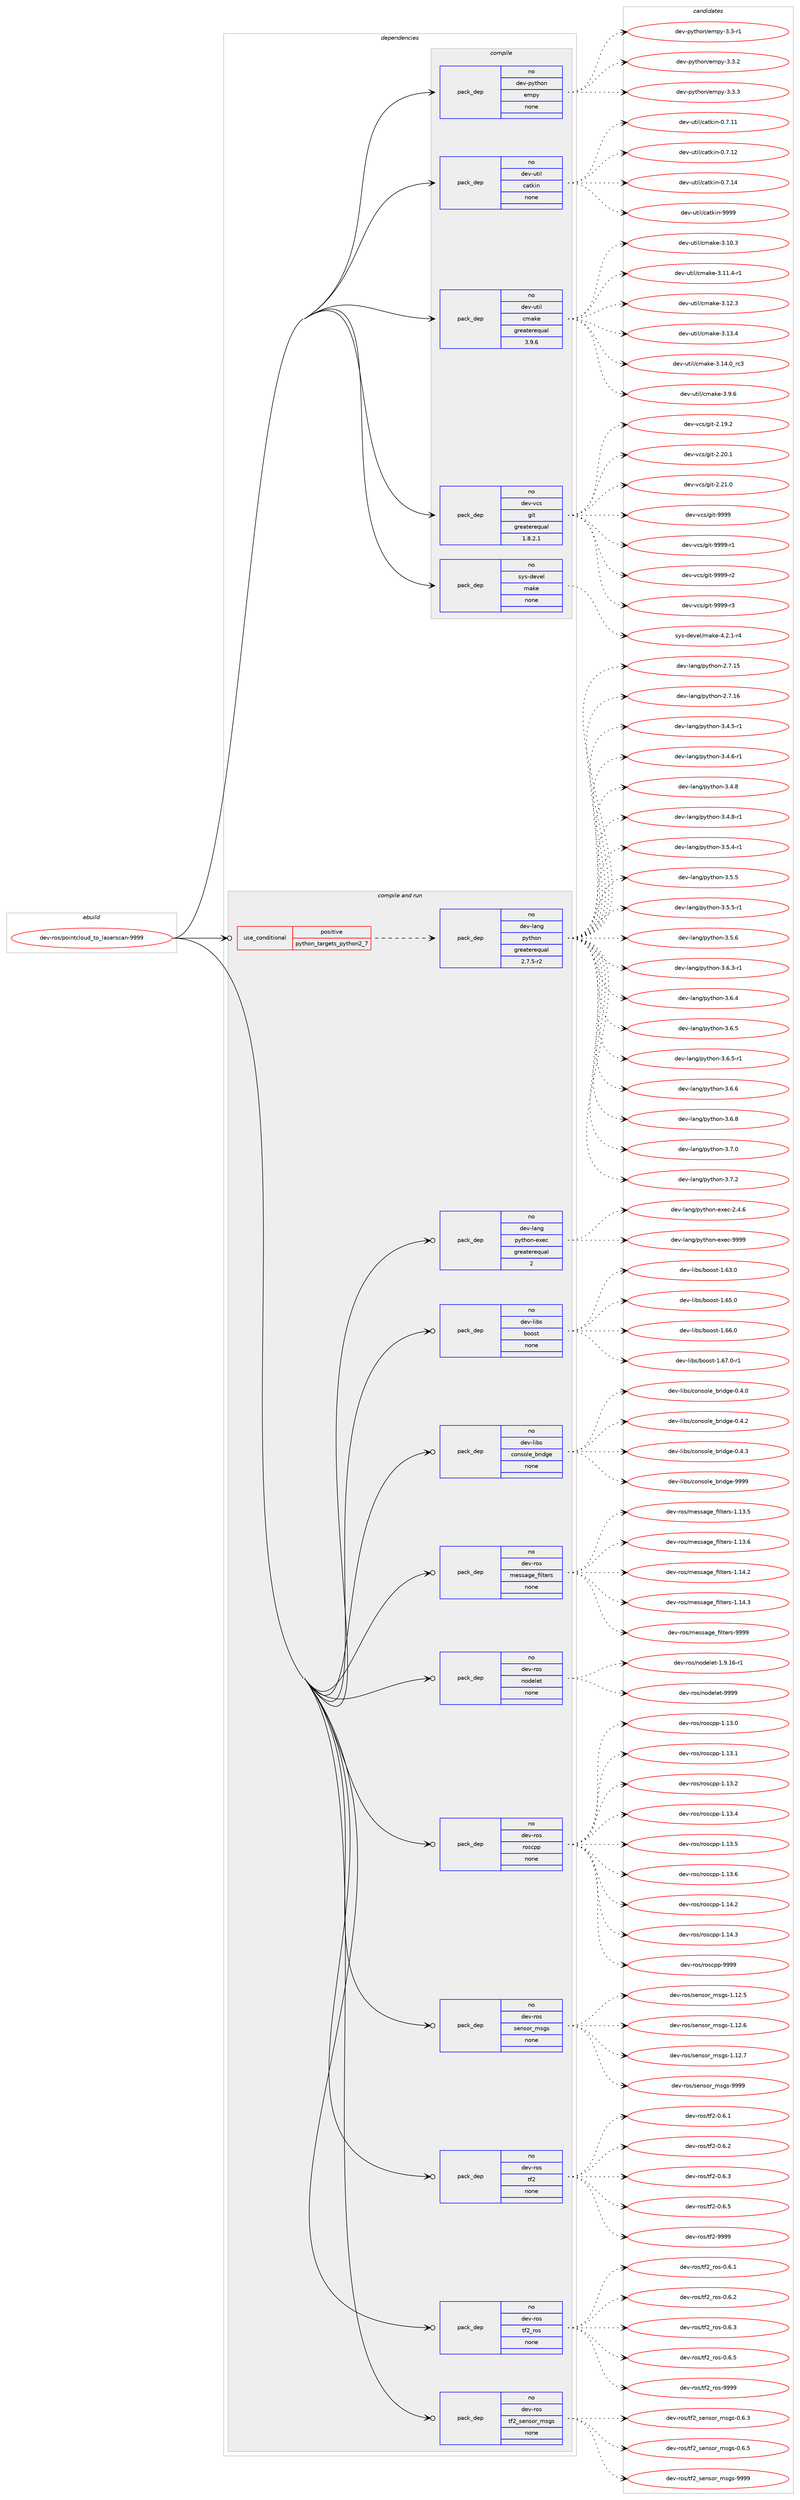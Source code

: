 digraph prolog {

# *************
# Graph options
# *************

newrank=true;
concentrate=true;
compound=true;
graph [rankdir=LR,fontname=Helvetica,fontsize=10,ranksep=1.5];#, ranksep=2.5, nodesep=0.2];
edge  [arrowhead=vee];
node  [fontname=Helvetica,fontsize=10];

# **********
# The ebuild
# **********

subgraph cluster_leftcol {
color=gray;
rank=same;
label=<<i>ebuild</i>>;
id [label="dev-ros/pointcloud_to_laserscan-9999", color=red, width=4, href="../dev-ros/pointcloud_to_laserscan-9999.svg"];
}

# ****************
# The dependencies
# ****************

subgraph cluster_midcol {
color=gray;
label=<<i>dependencies</i>>;
subgraph cluster_compile {
fillcolor="#eeeeee";
style=filled;
label=<<i>compile</i>>;
subgraph pack1048987 {
dependency1461718 [label=<<TABLE BORDER="0" CELLBORDER="1" CELLSPACING="0" CELLPADDING="4" WIDTH="220"><TR><TD ROWSPAN="6" CELLPADDING="30">pack_dep</TD></TR><TR><TD WIDTH="110">no</TD></TR><TR><TD>dev-python</TD></TR><TR><TD>empy</TD></TR><TR><TD>none</TD></TR><TR><TD></TD></TR></TABLE>>, shape=none, color=blue];
}
id:e -> dependency1461718:w [weight=20,style="solid",arrowhead="vee"];
subgraph pack1048988 {
dependency1461719 [label=<<TABLE BORDER="0" CELLBORDER="1" CELLSPACING="0" CELLPADDING="4" WIDTH="220"><TR><TD ROWSPAN="6" CELLPADDING="30">pack_dep</TD></TR><TR><TD WIDTH="110">no</TD></TR><TR><TD>dev-util</TD></TR><TR><TD>catkin</TD></TR><TR><TD>none</TD></TR><TR><TD></TD></TR></TABLE>>, shape=none, color=blue];
}
id:e -> dependency1461719:w [weight=20,style="solid",arrowhead="vee"];
subgraph pack1048989 {
dependency1461720 [label=<<TABLE BORDER="0" CELLBORDER="1" CELLSPACING="0" CELLPADDING="4" WIDTH="220"><TR><TD ROWSPAN="6" CELLPADDING="30">pack_dep</TD></TR><TR><TD WIDTH="110">no</TD></TR><TR><TD>dev-util</TD></TR><TR><TD>cmake</TD></TR><TR><TD>greaterequal</TD></TR><TR><TD>3.9.6</TD></TR></TABLE>>, shape=none, color=blue];
}
id:e -> dependency1461720:w [weight=20,style="solid",arrowhead="vee"];
subgraph pack1048990 {
dependency1461721 [label=<<TABLE BORDER="0" CELLBORDER="1" CELLSPACING="0" CELLPADDING="4" WIDTH="220"><TR><TD ROWSPAN="6" CELLPADDING="30">pack_dep</TD></TR><TR><TD WIDTH="110">no</TD></TR><TR><TD>dev-vcs</TD></TR><TR><TD>git</TD></TR><TR><TD>greaterequal</TD></TR><TR><TD>1.8.2.1</TD></TR></TABLE>>, shape=none, color=blue];
}
id:e -> dependency1461721:w [weight=20,style="solid",arrowhead="vee"];
subgraph pack1048991 {
dependency1461722 [label=<<TABLE BORDER="0" CELLBORDER="1" CELLSPACING="0" CELLPADDING="4" WIDTH="220"><TR><TD ROWSPAN="6" CELLPADDING="30">pack_dep</TD></TR><TR><TD WIDTH="110">no</TD></TR><TR><TD>sys-devel</TD></TR><TR><TD>make</TD></TR><TR><TD>none</TD></TR><TR><TD></TD></TR></TABLE>>, shape=none, color=blue];
}
id:e -> dependency1461722:w [weight=20,style="solid",arrowhead="vee"];
}
subgraph cluster_compileandrun {
fillcolor="#eeeeee";
style=filled;
label=<<i>compile and run</i>>;
subgraph cond389341 {
dependency1461723 [label=<<TABLE BORDER="0" CELLBORDER="1" CELLSPACING="0" CELLPADDING="4"><TR><TD ROWSPAN="3" CELLPADDING="10">use_conditional</TD></TR><TR><TD>positive</TD></TR><TR><TD>python_targets_python2_7</TD></TR></TABLE>>, shape=none, color=red];
subgraph pack1048992 {
dependency1461724 [label=<<TABLE BORDER="0" CELLBORDER="1" CELLSPACING="0" CELLPADDING="4" WIDTH="220"><TR><TD ROWSPAN="6" CELLPADDING="30">pack_dep</TD></TR><TR><TD WIDTH="110">no</TD></TR><TR><TD>dev-lang</TD></TR><TR><TD>python</TD></TR><TR><TD>greaterequal</TD></TR><TR><TD>2.7.5-r2</TD></TR></TABLE>>, shape=none, color=blue];
}
dependency1461723:e -> dependency1461724:w [weight=20,style="dashed",arrowhead="vee"];
}
id:e -> dependency1461723:w [weight=20,style="solid",arrowhead="odotvee"];
subgraph pack1048993 {
dependency1461725 [label=<<TABLE BORDER="0" CELLBORDER="1" CELLSPACING="0" CELLPADDING="4" WIDTH="220"><TR><TD ROWSPAN="6" CELLPADDING="30">pack_dep</TD></TR><TR><TD WIDTH="110">no</TD></TR><TR><TD>dev-lang</TD></TR><TR><TD>python-exec</TD></TR><TR><TD>greaterequal</TD></TR><TR><TD>2</TD></TR></TABLE>>, shape=none, color=blue];
}
id:e -> dependency1461725:w [weight=20,style="solid",arrowhead="odotvee"];
subgraph pack1048994 {
dependency1461726 [label=<<TABLE BORDER="0" CELLBORDER="1" CELLSPACING="0" CELLPADDING="4" WIDTH="220"><TR><TD ROWSPAN="6" CELLPADDING="30">pack_dep</TD></TR><TR><TD WIDTH="110">no</TD></TR><TR><TD>dev-libs</TD></TR><TR><TD>boost</TD></TR><TR><TD>none</TD></TR><TR><TD></TD></TR></TABLE>>, shape=none, color=blue];
}
id:e -> dependency1461726:w [weight=20,style="solid",arrowhead="odotvee"];
subgraph pack1048995 {
dependency1461727 [label=<<TABLE BORDER="0" CELLBORDER="1" CELLSPACING="0" CELLPADDING="4" WIDTH="220"><TR><TD ROWSPAN="6" CELLPADDING="30">pack_dep</TD></TR><TR><TD WIDTH="110">no</TD></TR><TR><TD>dev-libs</TD></TR><TR><TD>console_bridge</TD></TR><TR><TD>none</TD></TR><TR><TD></TD></TR></TABLE>>, shape=none, color=blue];
}
id:e -> dependency1461727:w [weight=20,style="solid",arrowhead="odotvee"];
subgraph pack1048996 {
dependency1461728 [label=<<TABLE BORDER="0" CELLBORDER="1" CELLSPACING="0" CELLPADDING="4" WIDTH="220"><TR><TD ROWSPAN="6" CELLPADDING="30">pack_dep</TD></TR><TR><TD WIDTH="110">no</TD></TR><TR><TD>dev-ros</TD></TR><TR><TD>message_filters</TD></TR><TR><TD>none</TD></TR><TR><TD></TD></TR></TABLE>>, shape=none, color=blue];
}
id:e -> dependency1461728:w [weight=20,style="solid",arrowhead="odotvee"];
subgraph pack1048997 {
dependency1461729 [label=<<TABLE BORDER="0" CELLBORDER="1" CELLSPACING="0" CELLPADDING="4" WIDTH="220"><TR><TD ROWSPAN="6" CELLPADDING="30">pack_dep</TD></TR><TR><TD WIDTH="110">no</TD></TR><TR><TD>dev-ros</TD></TR><TR><TD>nodelet</TD></TR><TR><TD>none</TD></TR><TR><TD></TD></TR></TABLE>>, shape=none, color=blue];
}
id:e -> dependency1461729:w [weight=20,style="solid",arrowhead="odotvee"];
subgraph pack1048998 {
dependency1461730 [label=<<TABLE BORDER="0" CELLBORDER="1" CELLSPACING="0" CELLPADDING="4" WIDTH="220"><TR><TD ROWSPAN="6" CELLPADDING="30">pack_dep</TD></TR><TR><TD WIDTH="110">no</TD></TR><TR><TD>dev-ros</TD></TR><TR><TD>roscpp</TD></TR><TR><TD>none</TD></TR><TR><TD></TD></TR></TABLE>>, shape=none, color=blue];
}
id:e -> dependency1461730:w [weight=20,style="solid",arrowhead="odotvee"];
subgraph pack1048999 {
dependency1461731 [label=<<TABLE BORDER="0" CELLBORDER="1" CELLSPACING="0" CELLPADDING="4" WIDTH="220"><TR><TD ROWSPAN="6" CELLPADDING="30">pack_dep</TD></TR><TR><TD WIDTH="110">no</TD></TR><TR><TD>dev-ros</TD></TR><TR><TD>sensor_msgs</TD></TR><TR><TD>none</TD></TR><TR><TD></TD></TR></TABLE>>, shape=none, color=blue];
}
id:e -> dependency1461731:w [weight=20,style="solid",arrowhead="odotvee"];
subgraph pack1049000 {
dependency1461732 [label=<<TABLE BORDER="0" CELLBORDER="1" CELLSPACING="0" CELLPADDING="4" WIDTH="220"><TR><TD ROWSPAN="6" CELLPADDING="30">pack_dep</TD></TR><TR><TD WIDTH="110">no</TD></TR><TR><TD>dev-ros</TD></TR><TR><TD>tf2</TD></TR><TR><TD>none</TD></TR><TR><TD></TD></TR></TABLE>>, shape=none, color=blue];
}
id:e -> dependency1461732:w [weight=20,style="solid",arrowhead="odotvee"];
subgraph pack1049001 {
dependency1461733 [label=<<TABLE BORDER="0" CELLBORDER="1" CELLSPACING="0" CELLPADDING="4" WIDTH="220"><TR><TD ROWSPAN="6" CELLPADDING="30">pack_dep</TD></TR><TR><TD WIDTH="110">no</TD></TR><TR><TD>dev-ros</TD></TR><TR><TD>tf2_ros</TD></TR><TR><TD>none</TD></TR><TR><TD></TD></TR></TABLE>>, shape=none, color=blue];
}
id:e -> dependency1461733:w [weight=20,style="solid",arrowhead="odotvee"];
subgraph pack1049002 {
dependency1461734 [label=<<TABLE BORDER="0" CELLBORDER="1" CELLSPACING="0" CELLPADDING="4" WIDTH="220"><TR><TD ROWSPAN="6" CELLPADDING="30">pack_dep</TD></TR><TR><TD WIDTH="110">no</TD></TR><TR><TD>dev-ros</TD></TR><TR><TD>tf2_sensor_msgs</TD></TR><TR><TD>none</TD></TR><TR><TD></TD></TR></TABLE>>, shape=none, color=blue];
}
id:e -> dependency1461734:w [weight=20,style="solid",arrowhead="odotvee"];
}
subgraph cluster_run {
fillcolor="#eeeeee";
style=filled;
label=<<i>run</i>>;
}
}

# **************
# The candidates
# **************

subgraph cluster_choices {
rank=same;
color=gray;
label=<<i>candidates</i>>;

subgraph choice1048987 {
color=black;
nodesep=1;
choice1001011184511212111610411111047101109112121455146514511449 [label="dev-python/empy-3.3-r1", color=red, width=4,href="../dev-python/empy-3.3-r1.svg"];
choice1001011184511212111610411111047101109112121455146514650 [label="dev-python/empy-3.3.2", color=red, width=4,href="../dev-python/empy-3.3.2.svg"];
choice1001011184511212111610411111047101109112121455146514651 [label="dev-python/empy-3.3.3", color=red, width=4,href="../dev-python/empy-3.3.3.svg"];
dependency1461718:e -> choice1001011184511212111610411111047101109112121455146514511449:w [style=dotted,weight="100"];
dependency1461718:e -> choice1001011184511212111610411111047101109112121455146514650:w [style=dotted,weight="100"];
dependency1461718:e -> choice1001011184511212111610411111047101109112121455146514651:w [style=dotted,weight="100"];
}
subgraph choice1048988 {
color=black;
nodesep=1;
choice1001011184511711610510847999711610710511045484655464949 [label="dev-util/catkin-0.7.11", color=red, width=4,href="../dev-util/catkin-0.7.11.svg"];
choice1001011184511711610510847999711610710511045484655464950 [label="dev-util/catkin-0.7.12", color=red, width=4,href="../dev-util/catkin-0.7.12.svg"];
choice1001011184511711610510847999711610710511045484655464952 [label="dev-util/catkin-0.7.14", color=red, width=4,href="../dev-util/catkin-0.7.14.svg"];
choice100101118451171161051084799971161071051104557575757 [label="dev-util/catkin-9999", color=red, width=4,href="../dev-util/catkin-9999.svg"];
dependency1461719:e -> choice1001011184511711610510847999711610710511045484655464949:w [style=dotted,weight="100"];
dependency1461719:e -> choice1001011184511711610510847999711610710511045484655464950:w [style=dotted,weight="100"];
dependency1461719:e -> choice1001011184511711610510847999711610710511045484655464952:w [style=dotted,weight="100"];
dependency1461719:e -> choice100101118451171161051084799971161071051104557575757:w [style=dotted,weight="100"];
}
subgraph choice1048989 {
color=black;
nodesep=1;
choice1001011184511711610510847991099710710145514649484651 [label="dev-util/cmake-3.10.3", color=red, width=4,href="../dev-util/cmake-3.10.3.svg"];
choice10010111845117116105108479910997107101455146494946524511449 [label="dev-util/cmake-3.11.4-r1", color=red, width=4,href="../dev-util/cmake-3.11.4-r1.svg"];
choice1001011184511711610510847991099710710145514649504651 [label="dev-util/cmake-3.12.3", color=red, width=4,href="../dev-util/cmake-3.12.3.svg"];
choice1001011184511711610510847991099710710145514649514652 [label="dev-util/cmake-3.13.4", color=red, width=4,href="../dev-util/cmake-3.13.4.svg"];
choice1001011184511711610510847991099710710145514649524648951149951 [label="dev-util/cmake-3.14.0_rc3", color=red, width=4,href="../dev-util/cmake-3.14.0_rc3.svg"];
choice10010111845117116105108479910997107101455146574654 [label="dev-util/cmake-3.9.6", color=red, width=4,href="../dev-util/cmake-3.9.6.svg"];
dependency1461720:e -> choice1001011184511711610510847991099710710145514649484651:w [style=dotted,weight="100"];
dependency1461720:e -> choice10010111845117116105108479910997107101455146494946524511449:w [style=dotted,weight="100"];
dependency1461720:e -> choice1001011184511711610510847991099710710145514649504651:w [style=dotted,weight="100"];
dependency1461720:e -> choice1001011184511711610510847991099710710145514649514652:w [style=dotted,weight="100"];
dependency1461720:e -> choice1001011184511711610510847991099710710145514649524648951149951:w [style=dotted,weight="100"];
dependency1461720:e -> choice10010111845117116105108479910997107101455146574654:w [style=dotted,weight="100"];
}
subgraph choice1048990 {
color=black;
nodesep=1;
choice10010111845118991154710310511645504649574650 [label="dev-vcs/git-2.19.2", color=red, width=4,href="../dev-vcs/git-2.19.2.svg"];
choice10010111845118991154710310511645504650484649 [label="dev-vcs/git-2.20.1", color=red, width=4,href="../dev-vcs/git-2.20.1.svg"];
choice10010111845118991154710310511645504650494648 [label="dev-vcs/git-2.21.0", color=red, width=4,href="../dev-vcs/git-2.21.0.svg"];
choice1001011184511899115471031051164557575757 [label="dev-vcs/git-9999", color=red, width=4,href="../dev-vcs/git-9999.svg"];
choice10010111845118991154710310511645575757574511449 [label="dev-vcs/git-9999-r1", color=red, width=4,href="../dev-vcs/git-9999-r1.svg"];
choice10010111845118991154710310511645575757574511450 [label="dev-vcs/git-9999-r2", color=red, width=4,href="../dev-vcs/git-9999-r2.svg"];
choice10010111845118991154710310511645575757574511451 [label="dev-vcs/git-9999-r3", color=red, width=4,href="../dev-vcs/git-9999-r3.svg"];
dependency1461721:e -> choice10010111845118991154710310511645504649574650:w [style=dotted,weight="100"];
dependency1461721:e -> choice10010111845118991154710310511645504650484649:w [style=dotted,weight="100"];
dependency1461721:e -> choice10010111845118991154710310511645504650494648:w [style=dotted,weight="100"];
dependency1461721:e -> choice1001011184511899115471031051164557575757:w [style=dotted,weight="100"];
dependency1461721:e -> choice10010111845118991154710310511645575757574511449:w [style=dotted,weight="100"];
dependency1461721:e -> choice10010111845118991154710310511645575757574511450:w [style=dotted,weight="100"];
dependency1461721:e -> choice10010111845118991154710310511645575757574511451:w [style=dotted,weight="100"];
}
subgraph choice1048991 {
color=black;
nodesep=1;
choice1151211154510010111810110847109971071014552465046494511452 [label="sys-devel/make-4.2.1-r4", color=red, width=4,href="../sys-devel/make-4.2.1-r4.svg"];
dependency1461722:e -> choice1151211154510010111810110847109971071014552465046494511452:w [style=dotted,weight="100"];
}
subgraph choice1048992 {
color=black;
nodesep=1;
choice10010111845108971101034711212111610411111045504655464953 [label="dev-lang/python-2.7.15", color=red, width=4,href="../dev-lang/python-2.7.15.svg"];
choice10010111845108971101034711212111610411111045504655464954 [label="dev-lang/python-2.7.16", color=red, width=4,href="../dev-lang/python-2.7.16.svg"];
choice1001011184510897110103471121211161041111104551465246534511449 [label="dev-lang/python-3.4.5-r1", color=red, width=4,href="../dev-lang/python-3.4.5-r1.svg"];
choice1001011184510897110103471121211161041111104551465246544511449 [label="dev-lang/python-3.4.6-r1", color=red, width=4,href="../dev-lang/python-3.4.6-r1.svg"];
choice100101118451089711010347112121116104111110455146524656 [label="dev-lang/python-3.4.8", color=red, width=4,href="../dev-lang/python-3.4.8.svg"];
choice1001011184510897110103471121211161041111104551465246564511449 [label="dev-lang/python-3.4.8-r1", color=red, width=4,href="../dev-lang/python-3.4.8-r1.svg"];
choice1001011184510897110103471121211161041111104551465346524511449 [label="dev-lang/python-3.5.4-r1", color=red, width=4,href="../dev-lang/python-3.5.4-r1.svg"];
choice100101118451089711010347112121116104111110455146534653 [label="dev-lang/python-3.5.5", color=red, width=4,href="../dev-lang/python-3.5.5.svg"];
choice1001011184510897110103471121211161041111104551465346534511449 [label="dev-lang/python-3.5.5-r1", color=red, width=4,href="../dev-lang/python-3.5.5-r1.svg"];
choice100101118451089711010347112121116104111110455146534654 [label="dev-lang/python-3.5.6", color=red, width=4,href="../dev-lang/python-3.5.6.svg"];
choice1001011184510897110103471121211161041111104551465446514511449 [label="dev-lang/python-3.6.3-r1", color=red, width=4,href="../dev-lang/python-3.6.3-r1.svg"];
choice100101118451089711010347112121116104111110455146544652 [label="dev-lang/python-3.6.4", color=red, width=4,href="../dev-lang/python-3.6.4.svg"];
choice100101118451089711010347112121116104111110455146544653 [label="dev-lang/python-3.6.5", color=red, width=4,href="../dev-lang/python-3.6.5.svg"];
choice1001011184510897110103471121211161041111104551465446534511449 [label="dev-lang/python-3.6.5-r1", color=red, width=4,href="../dev-lang/python-3.6.5-r1.svg"];
choice100101118451089711010347112121116104111110455146544654 [label="dev-lang/python-3.6.6", color=red, width=4,href="../dev-lang/python-3.6.6.svg"];
choice100101118451089711010347112121116104111110455146544656 [label="dev-lang/python-3.6.8", color=red, width=4,href="../dev-lang/python-3.6.8.svg"];
choice100101118451089711010347112121116104111110455146554648 [label="dev-lang/python-3.7.0", color=red, width=4,href="../dev-lang/python-3.7.0.svg"];
choice100101118451089711010347112121116104111110455146554650 [label="dev-lang/python-3.7.2", color=red, width=4,href="../dev-lang/python-3.7.2.svg"];
dependency1461724:e -> choice10010111845108971101034711212111610411111045504655464953:w [style=dotted,weight="100"];
dependency1461724:e -> choice10010111845108971101034711212111610411111045504655464954:w [style=dotted,weight="100"];
dependency1461724:e -> choice1001011184510897110103471121211161041111104551465246534511449:w [style=dotted,weight="100"];
dependency1461724:e -> choice1001011184510897110103471121211161041111104551465246544511449:w [style=dotted,weight="100"];
dependency1461724:e -> choice100101118451089711010347112121116104111110455146524656:w [style=dotted,weight="100"];
dependency1461724:e -> choice1001011184510897110103471121211161041111104551465246564511449:w [style=dotted,weight="100"];
dependency1461724:e -> choice1001011184510897110103471121211161041111104551465346524511449:w [style=dotted,weight="100"];
dependency1461724:e -> choice100101118451089711010347112121116104111110455146534653:w [style=dotted,weight="100"];
dependency1461724:e -> choice1001011184510897110103471121211161041111104551465346534511449:w [style=dotted,weight="100"];
dependency1461724:e -> choice100101118451089711010347112121116104111110455146534654:w [style=dotted,weight="100"];
dependency1461724:e -> choice1001011184510897110103471121211161041111104551465446514511449:w [style=dotted,weight="100"];
dependency1461724:e -> choice100101118451089711010347112121116104111110455146544652:w [style=dotted,weight="100"];
dependency1461724:e -> choice100101118451089711010347112121116104111110455146544653:w [style=dotted,weight="100"];
dependency1461724:e -> choice1001011184510897110103471121211161041111104551465446534511449:w [style=dotted,weight="100"];
dependency1461724:e -> choice100101118451089711010347112121116104111110455146544654:w [style=dotted,weight="100"];
dependency1461724:e -> choice100101118451089711010347112121116104111110455146544656:w [style=dotted,weight="100"];
dependency1461724:e -> choice100101118451089711010347112121116104111110455146554648:w [style=dotted,weight="100"];
dependency1461724:e -> choice100101118451089711010347112121116104111110455146554650:w [style=dotted,weight="100"];
}
subgraph choice1048993 {
color=black;
nodesep=1;
choice1001011184510897110103471121211161041111104510112010199455046524654 [label="dev-lang/python-exec-2.4.6", color=red, width=4,href="../dev-lang/python-exec-2.4.6.svg"];
choice10010111845108971101034711212111610411111045101120101994557575757 [label="dev-lang/python-exec-9999", color=red, width=4,href="../dev-lang/python-exec-9999.svg"];
dependency1461725:e -> choice1001011184510897110103471121211161041111104510112010199455046524654:w [style=dotted,weight="100"];
dependency1461725:e -> choice10010111845108971101034711212111610411111045101120101994557575757:w [style=dotted,weight="100"];
}
subgraph choice1048994 {
color=black;
nodesep=1;
choice1001011184510810598115479811111111511645494654514648 [label="dev-libs/boost-1.63.0", color=red, width=4,href="../dev-libs/boost-1.63.0.svg"];
choice1001011184510810598115479811111111511645494654534648 [label="dev-libs/boost-1.65.0", color=red, width=4,href="../dev-libs/boost-1.65.0.svg"];
choice1001011184510810598115479811111111511645494654544648 [label="dev-libs/boost-1.66.0", color=red, width=4,href="../dev-libs/boost-1.66.0.svg"];
choice10010111845108105981154798111111115116454946545546484511449 [label="dev-libs/boost-1.67.0-r1", color=red, width=4,href="../dev-libs/boost-1.67.0-r1.svg"];
dependency1461726:e -> choice1001011184510810598115479811111111511645494654514648:w [style=dotted,weight="100"];
dependency1461726:e -> choice1001011184510810598115479811111111511645494654534648:w [style=dotted,weight="100"];
dependency1461726:e -> choice1001011184510810598115479811111111511645494654544648:w [style=dotted,weight="100"];
dependency1461726:e -> choice10010111845108105981154798111111115116454946545546484511449:w [style=dotted,weight="100"];
}
subgraph choice1048995 {
color=black;
nodesep=1;
choice100101118451081059811547991111101151111081019598114105100103101454846524648 [label="dev-libs/console_bridge-0.4.0", color=red, width=4,href="../dev-libs/console_bridge-0.4.0.svg"];
choice100101118451081059811547991111101151111081019598114105100103101454846524650 [label="dev-libs/console_bridge-0.4.2", color=red, width=4,href="../dev-libs/console_bridge-0.4.2.svg"];
choice100101118451081059811547991111101151111081019598114105100103101454846524651 [label="dev-libs/console_bridge-0.4.3", color=red, width=4,href="../dev-libs/console_bridge-0.4.3.svg"];
choice1001011184510810598115479911111011511110810195981141051001031014557575757 [label="dev-libs/console_bridge-9999", color=red, width=4,href="../dev-libs/console_bridge-9999.svg"];
dependency1461727:e -> choice100101118451081059811547991111101151111081019598114105100103101454846524648:w [style=dotted,weight="100"];
dependency1461727:e -> choice100101118451081059811547991111101151111081019598114105100103101454846524650:w [style=dotted,weight="100"];
dependency1461727:e -> choice100101118451081059811547991111101151111081019598114105100103101454846524651:w [style=dotted,weight="100"];
dependency1461727:e -> choice1001011184510810598115479911111011511110810195981141051001031014557575757:w [style=dotted,weight="100"];
}
subgraph choice1048996 {
color=black;
nodesep=1;
choice1001011184511411111547109101115115971031019510210510811610111411545494649514653 [label="dev-ros/message_filters-1.13.5", color=red, width=4,href="../dev-ros/message_filters-1.13.5.svg"];
choice1001011184511411111547109101115115971031019510210510811610111411545494649514654 [label="dev-ros/message_filters-1.13.6", color=red, width=4,href="../dev-ros/message_filters-1.13.6.svg"];
choice1001011184511411111547109101115115971031019510210510811610111411545494649524650 [label="dev-ros/message_filters-1.14.2", color=red, width=4,href="../dev-ros/message_filters-1.14.2.svg"];
choice1001011184511411111547109101115115971031019510210510811610111411545494649524651 [label="dev-ros/message_filters-1.14.3", color=red, width=4,href="../dev-ros/message_filters-1.14.3.svg"];
choice100101118451141111154710910111511597103101951021051081161011141154557575757 [label="dev-ros/message_filters-9999", color=red, width=4,href="../dev-ros/message_filters-9999.svg"];
dependency1461728:e -> choice1001011184511411111547109101115115971031019510210510811610111411545494649514653:w [style=dotted,weight="100"];
dependency1461728:e -> choice1001011184511411111547109101115115971031019510210510811610111411545494649514654:w [style=dotted,weight="100"];
dependency1461728:e -> choice1001011184511411111547109101115115971031019510210510811610111411545494649524650:w [style=dotted,weight="100"];
dependency1461728:e -> choice1001011184511411111547109101115115971031019510210510811610111411545494649524651:w [style=dotted,weight="100"];
dependency1461728:e -> choice100101118451141111154710910111511597103101951021051081161011141154557575757:w [style=dotted,weight="100"];
}
subgraph choice1048997 {
color=black;
nodesep=1;
choice1001011184511411111547110111100101108101116454946574649544511449 [label="dev-ros/nodelet-1.9.16-r1", color=red, width=4,href="../dev-ros/nodelet-1.9.16-r1.svg"];
choice10010111845114111115471101111001011081011164557575757 [label="dev-ros/nodelet-9999", color=red, width=4,href="../dev-ros/nodelet-9999.svg"];
dependency1461729:e -> choice1001011184511411111547110111100101108101116454946574649544511449:w [style=dotted,weight="100"];
dependency1461729:e -> choice10010111845114111115471101111001011081011164557575757:w [style=dotted,weight="100"];
}
subgraph choice1048998 {
color=black;
nodesep=1;
choice10010111845114111115471141111159911211245494649514648 [label="dev-ros/roscpp-1.13.0", color=red, width=4,href="../dev-ros/roscpp-1.13.0.svg"];
choice10010111845114111115471141111159911211245494649514649 [label="dev-ros/roscpp-1.13.1", color=red, width=4,href="../dev-ros/roscpp-1.13.1.svg"];
choice10010111845114111115471141111159911211245494649514650 [label="dev-ros/roscpp-1.13.2", color=red, width=4,href="../dev-ros/roscpp-1.13.2.svg"];
choice10010111845114111115471141111159911211245494649514652 [label="dev-ros/roscpp-1.13.4", color=red, width=4,href="../dev-ros/roscpp-1.13.4.svg"];
choice10010111845114111115471141111159911211245494649514653 [label="dev-ros/roscpp-1.13.5", color=red, width=4,href="../dev-ros/roscpp-1.13.5.svg"];
choice10010111845114111115471141111159911211245494649514654 [label="dev-ros/roscpp-1.13.6", color=red, width=4,href="../dev-ros/roscpp-1.13.6.svg"];
choice10010111845114111115471141111159911211245494649524650 [label="dev-ros/roscpp-1.14.2", color=red, width=4,href="../dev-ros/roscpp-1.14.2.svg"];
choice10010111845114111115471141111159911211245494649524651 [label="dev-ros/roscpp-1.14.3", color=red, width=4,href="../dev-ros/roscpp-1.14.3.svg"];
choice1001011184511411111547114111115991121124557575757 [label="dev-ros/roscpp-9999", color=red, width=4,href="../dev-ros/roscpp-9999.svg"];
dependency1461730:e -> choice10010111845114111115471141111159911211245494649514648:w [style=dotted,weight="100"];
dependency1461730:e -> choice10010111845114111115471141111159911211245494649514649:w [style=dotted,weight="100"];
dependency1461730:e -> choice10010111845114111115471141111159911211245494649514650:w [style=dotted,weight="100"];
dependency1461730:e -> choice10010111845114111115471141111159911211245494649514652:w [style=dotted,weight="100"];
dependency1461730:e -> choice10010111845114111115471141111159911211245494649514653:w [style=dotted,weight="100"];
dependency1461730:e -> choice10010111845114111115471141111159911211245494649514654:w [style=dotted,weight="100"];
dependency1461730:e -> choice10010111845114111115471141111159911211245494649524650:w [style=dotted,weight="100"];
dependency1461730:e -> choice10010111845114111115471141111159911211245494649524651:w [style=dotted,weight="100"];
dependency1461730:e -> choice1001011184511411111547114111115991121124557575757:w [style=dotted,weight="100"];
}
subgraph choice1048999 {
color=black;
nodesep=1;
choice10010111845114111115471151011101151111149510911510311545494649504653 [label="dev-ros/sensor_msgs-1.12.5", color=red, width=4,href="../dev-ros/sensor_msgs-1.12.5.svg"];
choice10010111845114111115471151011101151111149510911510311545494649504654 [label="dev-ros/sensor_msgs-1.12.6", color=red, width=4,href="../dev-ros/sensor_msgs-1.12.6.svg"];
choice10010111845114111115471151011101151111149510911510311545494649504655 [label="dev-ros/sensor_msgs-1.12.7", color=red, width=4,href="../dev-ros/sensor_msgs-1.12.7.svg"];
choice1001011184511411111547115101110115111114951091151031154557575757 [label="dev-ros/sensor_msgs-9999", color=red, width=4,href="../dev-ros/sensor_msgs-9999.svg"];
dependency1461731:e -> choice10010111845114111115471151011101151111149510911510311545494649504653:w [style=dotted,weight="100"];
dependency1461731:e -> choice10010111845114111115471151011101151111149510911510311545494649504654:w [style=dotted,weight="100"];
dependency1461731:e -> choice10010111845114111115471151011101151111149510911510311545494649504655:w [style=dotted,weight="100"];
dependency1461731:e -> choice1001011184511411111547115101110115111114951091151031154557575757:w [style=dotted,weight="100"];
}
subgraph choice1049000 {
color=black;
nodesep=1;
choice100101118451141111154711610250454846544649 [label="dev-ros/tf2-0.6.1", color=red, width=4,href="../dev-ros/tf2-0.6.1.svg"];
choice100101118451141111154711610250454846544650 [label="dev-ros/tf2-0.6.2", color=red, width=4,href="../dev-ros/tf2-0.6.2.svg"];
choice100101118451141111154711610250454846544651 [label="dev-ros/tf2-0.6.3", color=red, width=4,href="../dev-ros/tf2-0.6.3.svg"];
choice100101118451141111154711610250454846544653 [label="dev-ros/tf2-0.6.5", color=red, width=4,href="../dev-ros/tf2-0.6.5.svg"];
choice1001011184511411111547116102504557575757 [label="dev-ros/tf2-9999", color=red, width=4,href="../dev-ros/tf2-9999.svg"];
dependency1461732:e -> choice100101118451141111154711610250454846544649:w [style=dotted,weight="100"];
dependency1461732:e -> choice100101118451141111154711610250454846544650:w [style=dotted,weight="100"];
dependency1461732:e -> choice100101118451141111154711610250454846544651:w [style=dotted,weight="100"];
dependency1461732:e -> choice100101118451141111154711610250454846544653:w [style=dotted,weight="100"];
dependency1461732:e -> choice1001011184511411111547116102504557575757:w [style=dotted,weight="100"];
}
subgraph choice1049001 {
color=black;
nodesep=1;
choice10010111845114111115471161025095114111115454846544649 [label="dev-ros/tf2_ros-0.6.1", color=red, width=4,href="../dev-ros/tf2_ros-0.6.1.svg"];
choice10010111845114111115471161025095114111115454846544650 [label="dev-ros/tf2_ros-0.6.2", color=red, width=4,href="../dev-ros/tf2_ros-0.6.2.svg"];
choice10010111845114111115471161025095114111115454846544651 [label="dev-ros/tf2_ros-0.6.3", color=red, width=4,href="../dev-ros/tf2_ros-0.6.3.svg"];
choice10010111845114111115471161025095114111115454846544653 [label="dev-ros/tf2_ros-0.6.5", color=red, width=4,href="../dev-ros/tf2_ros-0.6.5.svg"];
choice100101118451141111154711610250951141111154557575757 [label="dev-ros/tf2_ros-9999", color=red, width=4,href="../dev-ros/tf2_ros-9999.svg"];
dependency1461733:e -> choice10010111845114111115471161025095114111115454846544649:w [style=dotted,weight="100"];
dependency1461733:e -> choice10010111845114111115471161025095114111115454846544650:w [style=dotted,weight="100"];
dependency1461733:e -> choice10010111845114111115471161025095114111115454846544651:w [style=dotted,weight="100"];
dependency1461733:e -> choice10010111845114111115471161025095114111115454846544653:w [style=dotted,weight="100"];
dependency1461733:e -> choice100101118451141111154711610250951141111154557575757:w [style=dotted,weight="100"];
}
subgraph choice1049002 {
color=black;
nodesep=1;
choice1001011184511411111547116102509511510111011511111495109115103115454846544651 [label="dev-ros/tf2_sensor_msgs-0.6.3", color=red, width=4,href="../dev-ros/tf2_sensor_msgs-0.6.3.svg"];
choice1001011184511411111547116102509511510111011511111495109115103115454846544653 [label="dev-ros/tf2_sensor_msgs-0.6.5", color=red, width=4,href="../dev-ros/tf2_sensor_msgs-0.6.5.svg"];
choice10010111845114111115471161025095115101110115111114951091151031154557575757 [label="dev-ros/tf2_sensor_msgs-9999", color=red, width=4,href="../dev-ros/tf2_sensor_msgs-9999.svg"];
dependency1461734:e -> choice1001011184511411111547116102509511510111011511111495109115103115454846544651:w [style=dotted,weight="100"];
dependency1461734:e -> choice1001011184511411111547116102509511510111011511111495109115103115454846544653:w [style=dotted,weight="100"];
dependency1461734:e -> choice10010111845114111115471161025095115101110115111114951091151031154557575757:w [style=dotted,weight="100"];
}
}

}
